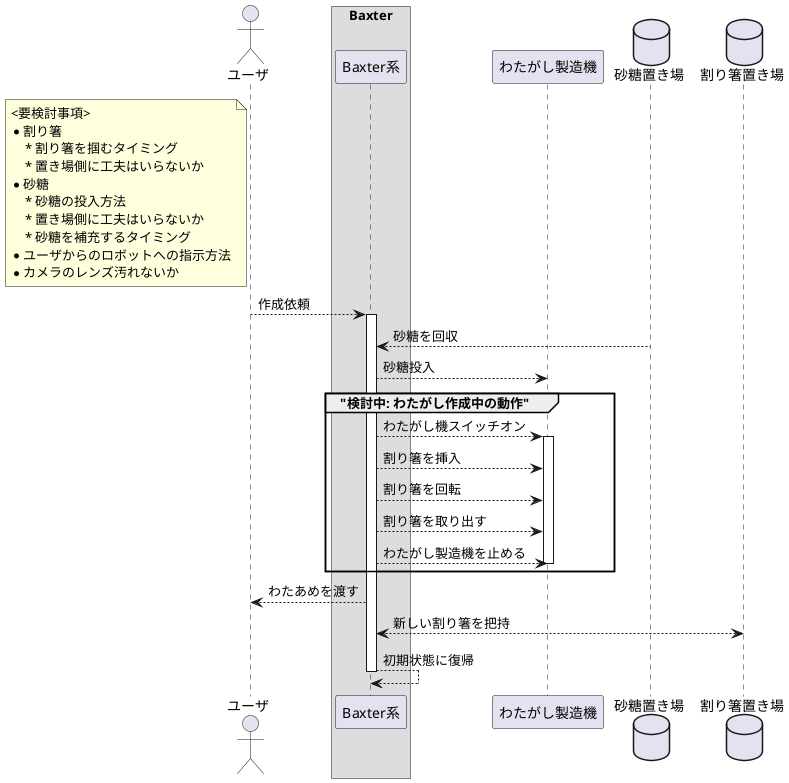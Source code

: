 @startuml

actor "ユーザ" as user
box "Baxter"
participant "Baxter系" as bax
' entity "左腕" as bax_L
' entity "右腕" as bax_R
end box
participant "わたがし製造機" as machine
database "砂糖置き場" as suger
database "割り箸置き場" as wari

' note over user, wari
note left user
    <要検討事項>
    * 割り箸
        * 割り箸を掴むタイミング
        * 置き場側に工夫はいらないか
    * 砂糖
        * 砂糖の投入方法
        * 置き場側に工夫はいらないか
        * 砂糖を補充するタイミング
    * ユーザからのロボットへの指示方法
    * カメラのレンズ汚れないか
end note

user --> bax : 作成依頼
activate bax
suger --> bax : 砂糖を回収
bax --> machine : 砂糖投入

group "検討中: わたがし作成中の動作"
bax --> machine : わたがし機スイッチオン
activate machine
bax --> machine : 割り箸を挿入
bax --> machine : 割り箸を回転
bax --> machine : 割り箸を取り出す
bax --> machine : わたがし製造機を止める
deactivate machine
end

bax --> user : わたあめを渡す
bax <--> wari : 新しい割り箸を把持
bax --> bax : 初期状態に復帰
deactivate bax

@enduml
